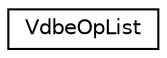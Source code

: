 digraph "Graphical Class Hierarchy"
{
 // LATEX_PDF_SIZE
  edge [fontname="Helvetica",fontsize="10",labelfontname="Helvetica",labelfontsize="10"];
  node [fontname="Helvetica",fontsize="10",shape=record];
  rankdir="LR";
  Node0 [label="VdbeOpList",height=0.2,width=0.4,color="black", fillcolor="white", style="filled",URL="$db/d1b/sqlite3_8c.html#d9/db9/structVdbeOpList",tooltip=" "];
}
